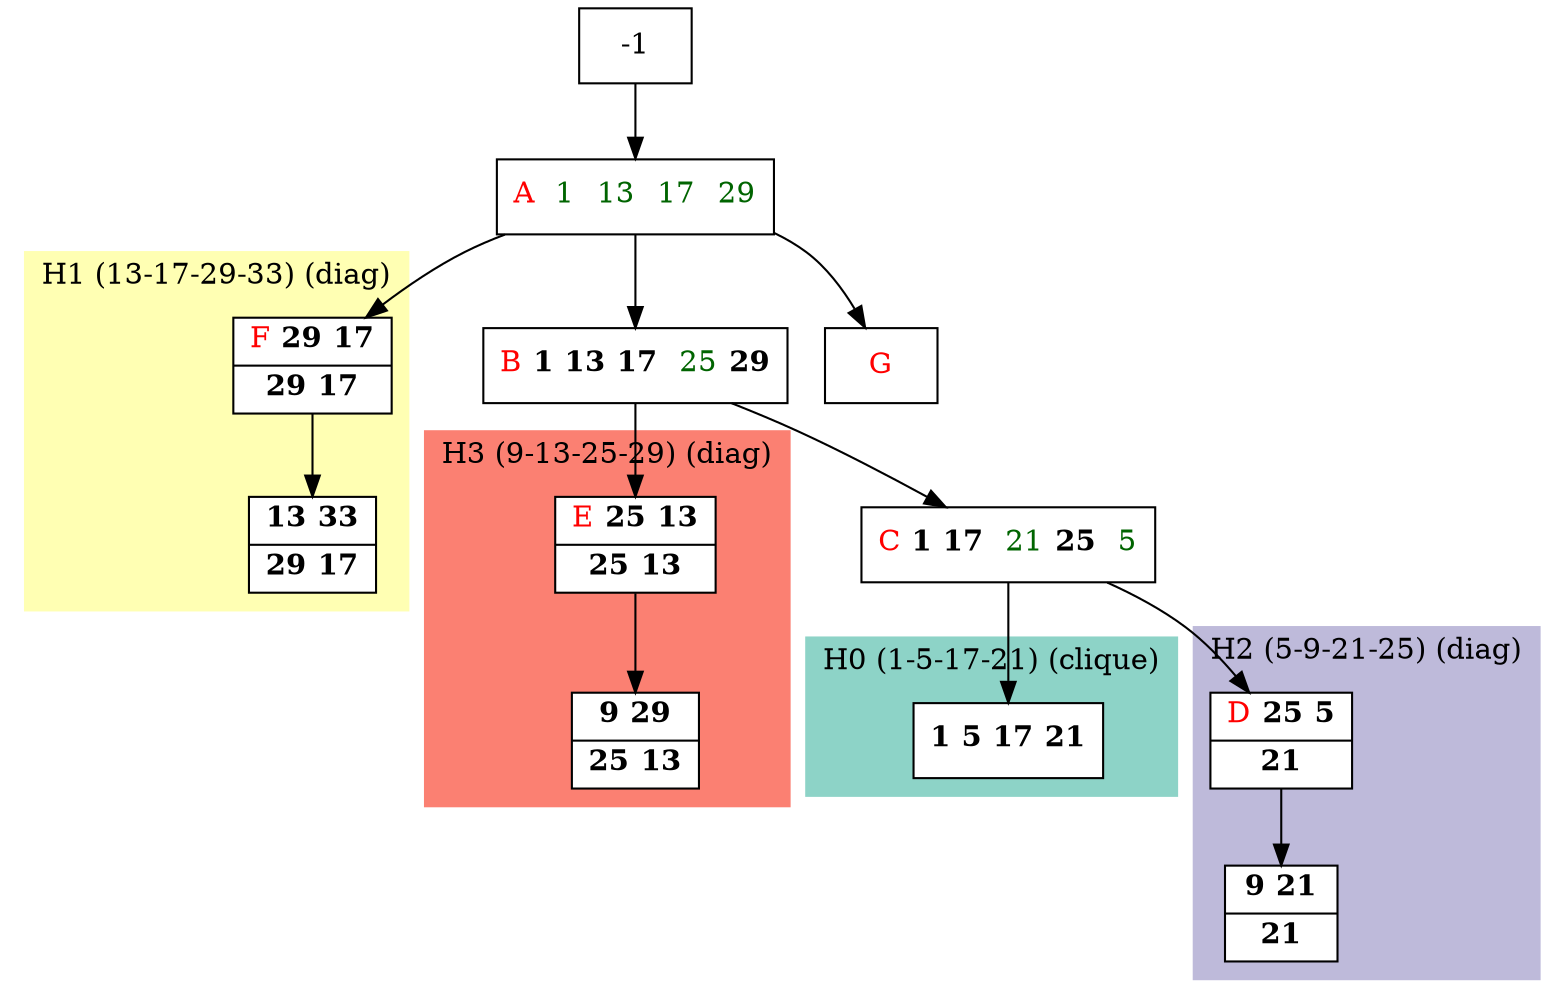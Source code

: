 digraph G {
    node [shape=box];
    subgraph cluster0 {
        node [style=filled,fillcolor=white];
        labeljust="l";
        style=filled;
        color="#8DD3C7";
        H0_0;
        label="H0 (1-5-17-21) (clique)";
    }
    subgraph cluster1 {
        node [style=filled,fillcolor=white];
        labeljust="l";
        style=filled;
        color="#FFFFB3";
        H1_0 -> H1_5;
        label="H1 (13-17-29-33) (diag)";
    }
    subgraph cluster2 {
        node [style=filled,fillcolor=white];
        labeljust="l";
        style=filled;
        color="#BEBADA";
        H2_0 -> H2_5;
        label="H2 (5-9-21-25) (diag)";
    }
    subgraph cluster3 {
        node [style=filled,fillcolor=white];
        labeljust="l";
        style=filled;
        color="#FB8072";
        H3_0 -> H3_5;
        label="H3 (9-13-25-29) (diag)";
    }
     21 [shape=record,label= <{  <FONT COLOR="RED">A</FONT>  <FONT COLOR="DARKGREEN">1</FONT>  <FONT COLOR="DARKGREEN">13</FONT>  <FONT COLOR="DARKGREEN">17</FONT>  <FONT COLOR="DARKGREEN">29</FONT>}> ];
     -1  ->  21;
     14 [shape=record,label= <{  <FONT COLOR="RED">B</FONT> <b>1</b> <b>13</b> <b>17</b>  <FONT COLOR="DARKGREEN">25</FONT> <b>29</b>}> ];
     21  ->  14;
     1 [shape=record,label= <{  <FONT COLOR="RED">C</FONT> <b>1</b> <b>17</b>  <FONT COLOR="DARKGREEN">21</FONT> <b>25</b>  <FONT COLOR="DARKGREEN">5</FONT>}> ];
     14  ->  1;
     H0_0 [shape=record,label= <{ <b>1</b> <b>5</b> <b>17</b> <b>21</b>}> ];
     1  ->  H0_0;
     H2_0 [shape=record,label= <{  <FONT COLOR="RED">D</FONT> <b>25</b> <b>5</b>|  <b>21</b>}> ];
     1  ->  H2_0;
     H2_5 [shape=record,label= <{ <b>9</b> <b>21</b>|  <b>21</b>}> ];
     H3_0 [shape=record,label= <{  <FONT COLOR="RED">E</FONT> <b>25</b> <b>13</b>|  <b>25</b> <b>13</b>}> ];
     14  ->  H3_0;
     H3_5 [shape=record,label= <{ <b>9</b> <b>29</b>|  <b>25</b> <b>13</b>}> ];
     H1_0 [shape=record,label= <{  <FONT COLOR="RED">F</FONT> <b>29</b> <b>17</b>|  <b>29</b> <b>17</b>}> ];
     21  ->  H1_0;
     H1_5 [shape=record,label= <{ <b>13</b> <b>33</b>|  <b>29</b> <b>17</b>}> ];
     _1 [shape=record,label= <{  <FONT COLOR="RED">G</FONT>}> ];
     21  ->  _1;
}
